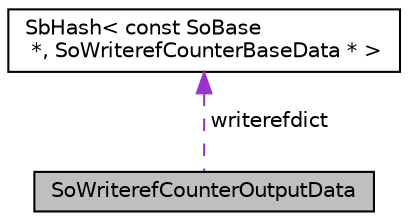 digraph "SoWriterefCounterOutputData"
{
 // LATEX_PDF_SIZE
  edge [fontname="Helvetica",fontsize="10",labelfontname="Helvetica",labelfontsize="10"];
  node [fontname="Helvetica",fontsize="10",shape=record];
  Node1 [label="SoWriterefCounterOutputData",height=0.2,width=0.4,color="black", fillcolor="grey75", style="filled", fontcolor="black",tooltip=" "];
  Node2 -> Node1 [dir="back",color="darkorchid3",fontsize="10",style="dashed",label=" writerefdict" ,fontname="Helvetica"];
  Node2 [label="SbHash\< const SoBase\l *, SoWriterefCounterBaseData * \>",height=0.2,width=0.4,color="black", fillcolor="white", style="filled",URL="$classSbHash.html",tooltip=" "];
}
